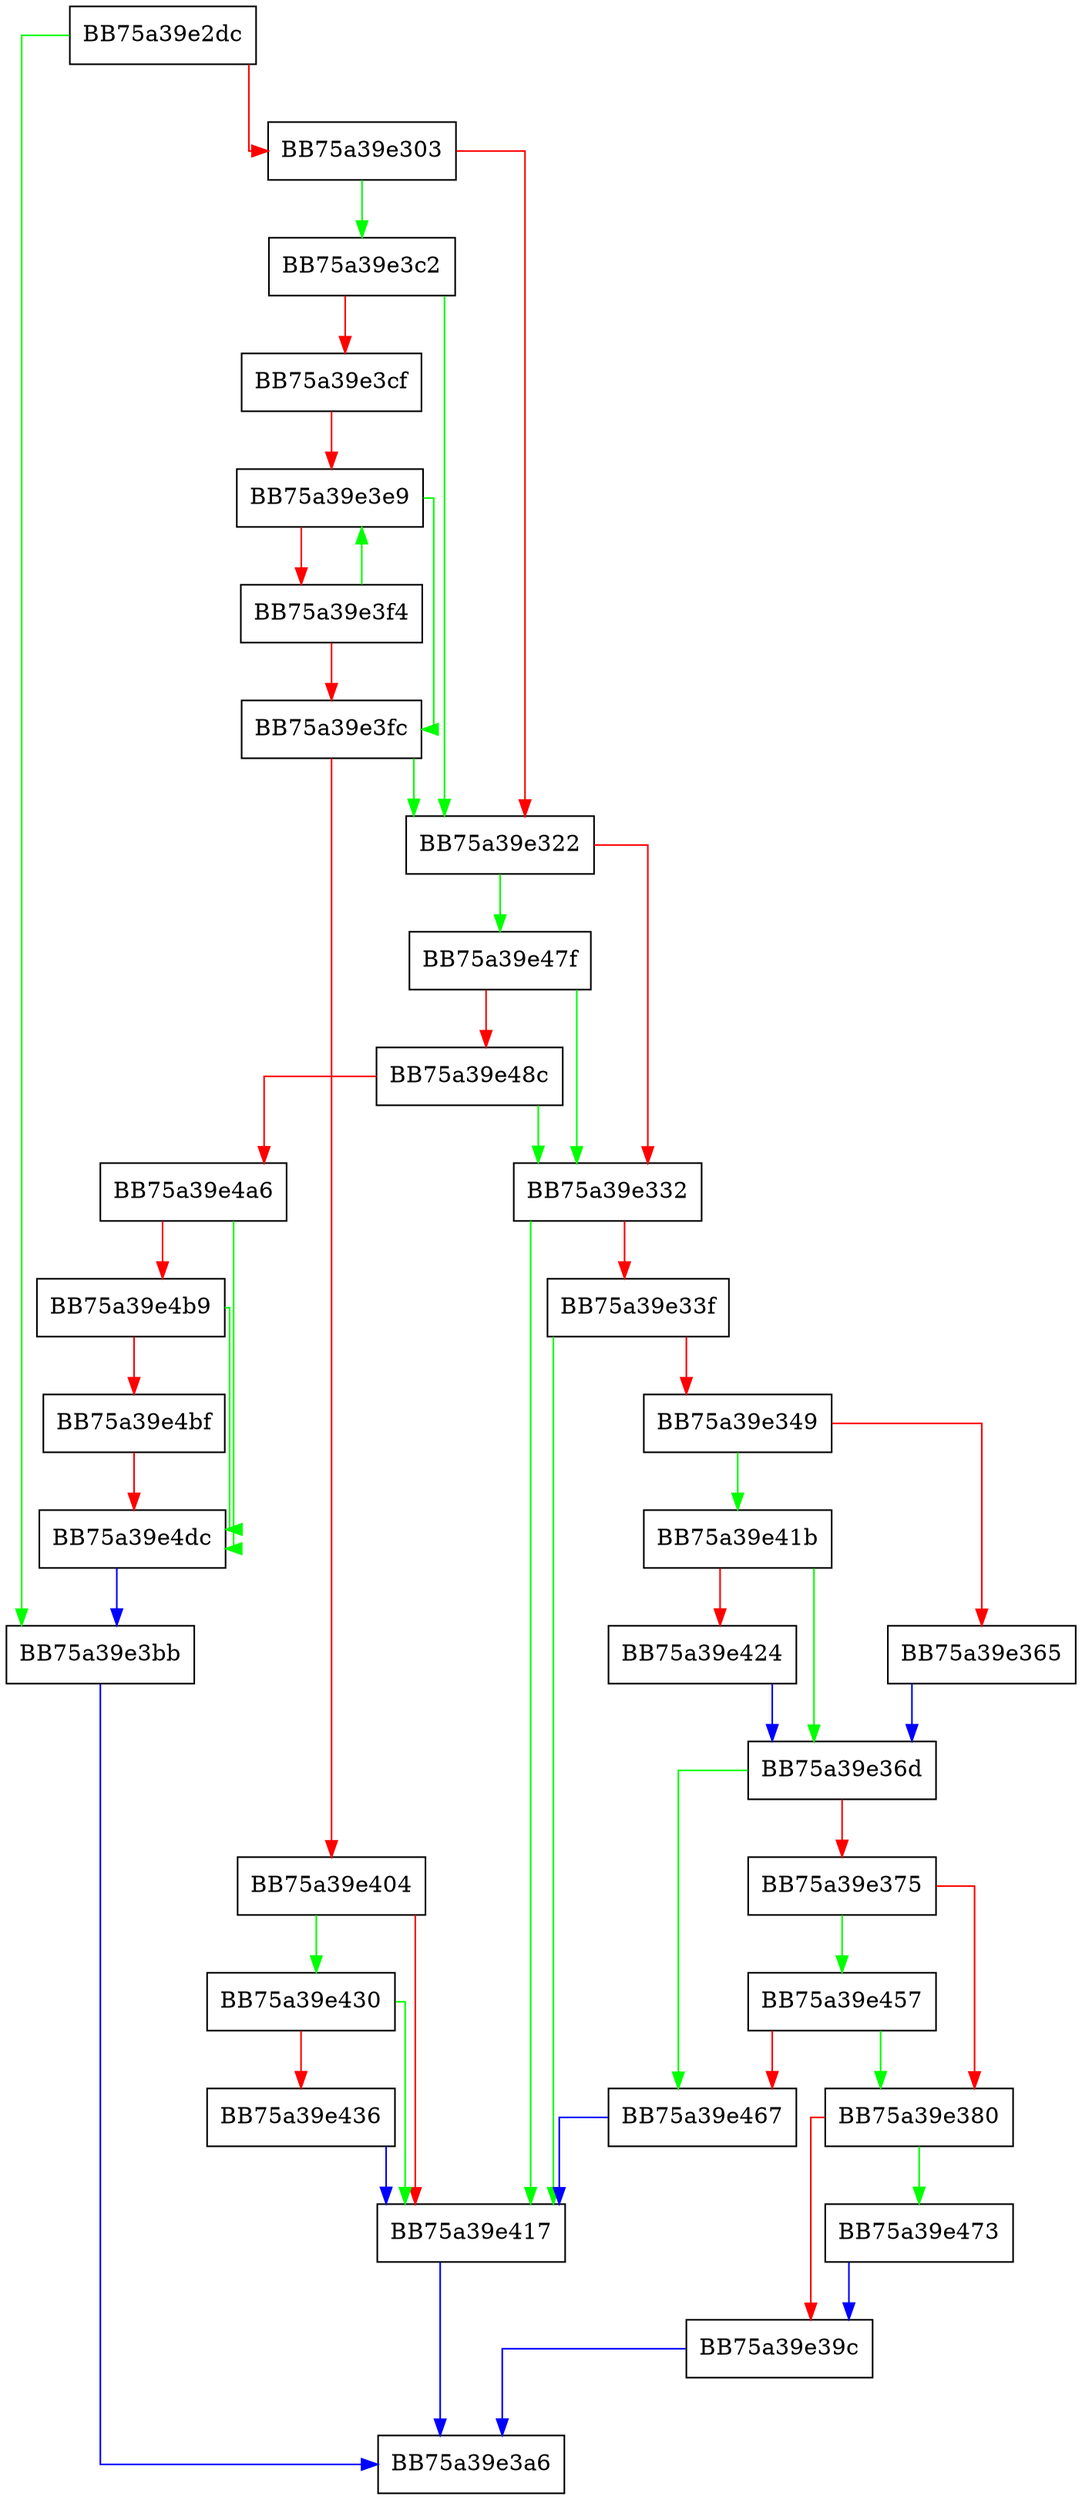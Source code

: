 digraph NotifyClient {
  node [shape="box"];
  graph [splines=ortho];
  BB75a39e2dc -> BB75a39e3bb [color="green"];
  BB75a39e2dc -> BB75a39e303 [color="red"];
  BB75a39e303 -> BB75a39e3c2 [color="green"];
  BB75a39e303 -> BB75a39e322 [color="red"];
  BB75a39e322 -> BB75a39e47f [color="green"];
  BB75a39e322 -> BB75a39e332 [color="red"];
  BB75a39e332 -> BB75a39e417 [color="green"];
  BB75a39e332 -> BB75a39e33f [color="red"];
  BB75a39e33f -> BB75a39e417 [color="green"];
  BB75a39e33f -> BB75a39e349 [color="red"];
  BB75a39e349 -> BB75a39e41b [color="green"];
  BB75a39e349 -> BB75a39e365 [color="red"];
  BB75a39e365 -> BB75a39e36d [color="blue"];
  BB75a39e36d -> BB75a39e467 [color="green"];
  BB75a39e36d -> BB75a39e375 [color="red"];
  BB75a39e375 -> BB75a39e457 [color="green"];
  BB75a39e375 -> BB75a39e380 [color="red"];
  BB75a39e380 -> BB75a39e473 [color="green"];
  BB75a39e380 -> BB75a39e39c [color="red"];
  BB75a39e39c -> BB75a39e3a6 [color="blue"];
  BB75a39e3bb -> BB75a39e3a6 [color="blue"];
  BB75a39e3c2 -> BB75a39e322 [color="green"];
  BB75a39e3c2 -> BB75a39e3cf [color="red"];
  BB75a39e3cf -> BB75a39e3e9 [color="red"];
  BB75a39e3e9 -> BB75a39e3fc [color="green"];
  BB75a39e3e9 -> BB75a39e3f4 [color="red"];
  BB75a39e3f4 -> BB75a39e3e9 [color="green"];
  BB75a39e3f4 -> BB75a39e3fc [color="red"];
  BB75a39e3fc -> BB75a39e322 [color="green"];
  BB75a39e3fc -> BB75a39e404 [color="red"];
  BB75a39e404 -> BB75a39e430 [color="green"];
  BB75a39e404 -> BB75a39e417 [color="red"];
  BB75a39e417 -> BB75a39e3a6 [color="blue"];
  BB75a39e41b -> BB75a39e36d [color="green"];
  BB75a39e41b -> BB75a39e424 [color="red"];
  BB75a39e424 -> BB75a39e36d [color="blue"];
  BB75a39e430 -> BB75a39e417 [color="green"];
  BB75a39e430 -> BB75a39e436 [color="red"];
  BB75a39e436 -> BB75a39e417 [color="blue"];
  BB75a39e457 -> BB75a39e380 [color="green"];
  BB75a39e457 -> BB75a39e467 [color="red"];
  BB75a39e467 -> BB75a39e417 [color="blue"];
  BB75a39e473 -> BB75a39e39c [color="blue"];
  BB75a39e47f -> BB75a39e332 [color="green"];
  BB75a39e47f -> BB75a39e48c [color="red"];
  BB75a39e48c -> BB75a39e332 [color="green"];
  BB75a39e48c -> BB75a39e4a6 [color="red"];
  BB75a39e4a6 -> BB75a39e4dc [color="green"];
  BB75a39e4a6 -> BB75a39e4b9 [color="red"];
  BB75a39e4b9 -> BB75a39e4dc [color="green"];
  BB75a39e4b9 -> BB75a39e4bf [color="red"];
  BB75a39e4bf -> BB75a39e4dc [color="red"];
  BB75a39e4dc -> BB75a39e3bb [color="blue"];
}
